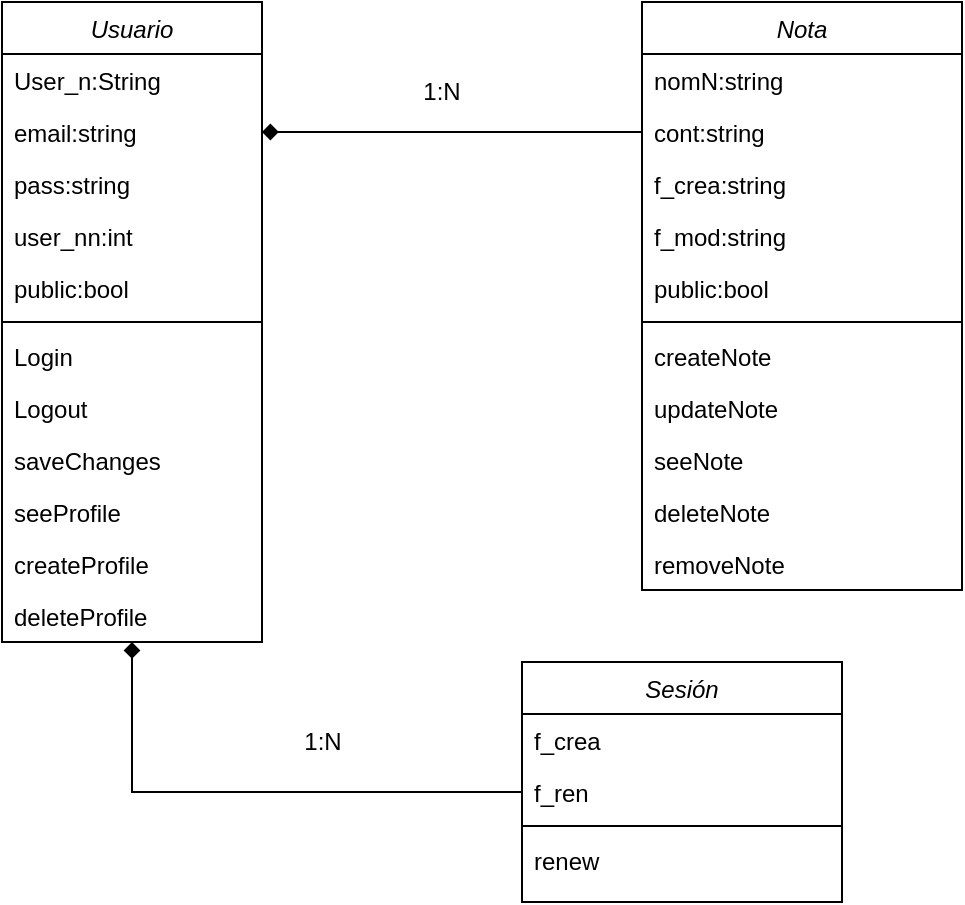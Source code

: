 <mxfile version="15.4.0" type="device"><diagram id="C5RBs43oDa-KdzZeNtuy" name="Page-1"><mxGraphModel dx="526" dy="483" grid="1" gridSize="10" guides="1" tooltips="1" connect="1" arrows="1" fold="1" page="1" pageScale="1" pageWidth="827" pageHeight="1169" math="0" shadow="0"><root><mxCell id="WIyWlLk6GJQsqaUBKTNV-0"/><mxCell id="WIyWlLk6GJQsqaUBKTNV-1" parent="WIyWlLk6GJQsqaUBKTNV-0"/><mxCell id="zkfFHV4jXpPFQw0GAbJ--0" value="Usuario" style="swimlane;fontStyle=2;align=center;verticalAlign=top;childLayout=stackLayout;horizontal=1;startSize=26;horizontalStack=0;resizeParent=1;resizeLast=0;collapsible=1;marginBottom=0;rounded=0;shadow=0;strokeWidth=1;" parent="WIyWlLk6GJQsqaUBKTNV-1" vertex="1"><mxGeometry x="150" y="70" width="130" height="320" as="geometry"><mxRectangle x="230" y="140" width="160" height="26" as="alternateBounds"/></mxGeometry></mxCell><mxCell id="zkfFHV4jXpPFQw0GAbJ--1" value="User_n:String" style="text;align=left;verticalAlign=top;spacingLeft=4;spacingRight=4;overflow=hidden;rotatable=0;points=[[0,0.5],[1,0.5]];portConstraint=eastwest;" parent="zkfFHV4jXpPFQw0GAbJ--0" vertex="1"><mxGeometry y="26" width="130" height="26" as="geometry"/></mxCell><mxCell id="zkfFHV4jXpPFQw0GAbJ--2" value="email:string" style="text;align=left;verticalAlign=top;spacingLeft=4;spacingRight=4;overflow=hidden;rotatable=0;points=[[0,0.5],[1,0.5]];portConstraint=eastwest;rounded=0;shadow=0;html=0;" parent="zkfFHV4jXpPFQw0GAbJ--0" vertex="1"><mxGeometry y="52" width="130" height="26" as="geometry"/></mxCell><mxCell id="zkfFHV4jXpPFQw0GAbJ--3" value="pass:string" style="text;align=left;verticalAlign=top;spacingLeft=4;spacingRight=4;overflow=hidden;rotatable=0;points=[[0,0.5],[1,0.5]];portConstraint=eastwest;rounded=0;shadow=0;html=0;" parent="zkfFHV4jXpPFQw0GAbJ--0" vertex="1"><mxGeometry y="78" width="130" height="26" as="geometry"/></mxCell><mxCell id="J38EjgA6dlvWBe0ntL7q-14" value="user_nn:int" style="text;align=left;verticalAlign=top;spacingLeft=4;spacingRight=4;overflow=hidden;rotatable=0;points=[[0,0.5],[1,0.5]];portConstraint=eastwest;rounded=0;shadow=0;html=0;" parent="zkfFHV4jXpPFQw0GAbJ--0" vertex="1"><mxGeometry y="104" width="130" height="26" as="geometry"/></mxCell><mxCell id="IoV6IowI9AE9-Wzlyh_r-3" value="public:bool" style="text;align=left;verticalAlign=top;spacingLeft=4;spacingRight=4;overflow=hidden;rotatable=0;points=[[0,0.5],[1,0.5]];portConstraint=eastwest;rounded=0;shadow=0;html=0;" vertex="1" parent="zkfFHV4jXpPFQw0GAbJ--0"><mxGeometry y="130" width="130" height="26" as="geometry"/></mxCell><mxCell id="zkfFHV4jXpPFQw0GAbJ--4" value="" style="line;html=1;strokeWidth=1;align=left;verticalAlign=middle;spacingTop=-1;spacingLeft=3;spacingRight=3;rotatable=0;labelPosition=right;points=[];portConstraint=eastwest;" parent="zkfFHV4jXpPFQw0GAbJ--0" vertex="1"><mxGeometry y="156" width="130" height="8" as="geometry"/></mxCell><mxCell id="zkfFHV4jXpPFQw0GAbJ--5" value="Login" style="text;align=left;verticalAlign=top;spacingLeft=4;spacingRight=4;overflow=hidden;rotatable=0;points=[[0,0.5],[1,0.5]];portConstraint=eastwest;" parent="zkfFHV4jXpPFQw0GAbJ--0" vertex="1"><mxGeometry y="164" width="130" height="26" as="geometry"/></mxCell><mxCell id="J38EjgA6dlvWBe0ntL7q-15" value="Logout" style="text;align=left;verticalAlign=top;spacingLeft=4;spacingRight=4;overflow=hidden;rotatable=0;points=[[0,0.5],[1,0.5]];portConstraint=eastwest;" parent="zkfFHV4jXpPFQw0GAbJ--0" vertex="1"><mxGeometry y="190" width="130" height="26" as="geometry"/></mxCell><mxCell id="J38EjgA6dlvWBe0ntL7q-16" value="saveChanges" style="text;align=left;verticalAlign=top;spacingLeft=4;spacingRight=4;overflow=hidden;rotatable=0;points=[[0,0.5],[1,0.5]];portConstraint=eastwest;" parent="zkfFHV4jXpPFQw0GAbJ--0" vertex="1"><mxGeometry y="216" width="130" height="26" as="geometry"/></mxCell><mxCell id="J38EjgA6dlvWBe0ntL7q-17" value="seeProfile" style="text;align=left;verticalAlign=top;spacingLeft=4;spacingRight=4;overflow=hidden;rotatable=0;points=[[0,0.5],[1,0.5]];portConstraint=eastwest;" parent="zkfFHV4jXpPFQw0GAbJ--0" vertex="1"><mxGeometry y="242" width="130" height="26" as="geometry"/></mxCell><mxCell id="J38EjgA6dlvWBe0ntL7q-18" value="createProfile" style="text;align=left;verticalAlign=top;spacingLeft=4;spacingRight=4;overflow=hidden;rotatable=0;points=[[0,0.5],[1,0.5]];portConstraint=eastwest;" parent="zkfFHV4jXpPFQw0GAbJ--0" vertex="1"><mxGeometry y="268" width="130" height="26" as="geometry"/></mxCell><mxCell id="J38EjgA6dlvWBe0ntL7q-19" value="deleteProfile" style="text;align=left;verticalAlign=top;spacingLeft=4;spacingRight=4;overflow=hidden;rotatable=0;points=[[0,0.5],[1,0.5]];portConstraint=eastwest;" parent="zkfFHV4jXpPFQw0GAbJ--0" vertex="1"><mxGeometry y="294" width="130" height="26" as="geometry"/></mxCell><mxCell id="J38EjgA6dlvWBe0ntL7q-0" value="Sesión" style="swimlane;fontStyle=2;align=center;verticalAlign=top;childLayout=stackLayout;horizontal=1;startSize=26;horizontalStack=0;resizeParent=1;resizeLast=0;collapsible=1;marginBottom=0;rounded=0;shadow=0;strokeWidth=1;" parent="WIyWlLk6GJQsqaUBKTNV-1" vertex="1"><mxGeometry x="410" y="400" width="160" height="120" as="geometry"><mxRectangle x="230" y="140" width="160" height="26" as="alternateBounds"/></mxGeometry></mxCell><mxCell id="J38EjgA6dlvWBe0ntL7q-1" value="f_crea" style="text;align=left;verticalAlign=top;spacingLeft=4;spacingRight=4;overflow=hidden;rotatable=0;points=[[0,0.5],[1,0.5]];portConstraint=eastwest;" parent="J38EjgA6dlvWBe0ntL7q-0" vertex="1"><mxGeometry y="26" width="160" height="26" as="geometry"/></mxCell><mxCell id="J38EjgA6dlvWBe0ntL7q-2" value="f_ren" style="text;align=left;verticalAlign=top;spacingLeft=4;spacingRight=4;overflow=hidden;rotatable=0;points=[[0,0.5],[1,0.5]];portConstraint=eastwest;rounded=0;shadow=0;html=0;" parent="J38EjgA6dlvWBe0ntL7q-0" vertex="1"><mxGeometry y="52" width="160" height="26" as="geometry"/></mxCell><mxCell id="J38EjgA6dlvWBe0ntL7q-4" value="" style="line;html=1;strokeWidth=1;align=left;verticalAlign=middle;spacingTop=-1;spacingLeft=3;spacingRight=3;rotatable=0;labelPosition=right;points=[];portConstraint=eastwest;" parent="J38EjgA6dlvWBe0ntL7q-0" vertex="1"><mxGeometry y="78" width="160" height="8" as="geometry"/></mxCell><mxCell id="J38EjgA6dlvWBe0ntL7q-5" value="renew" style="text;align=left;verticalAlign=top;spacingLeft=4;spacingRight=4;overflow=hidden;rotatable=0;points=[[0,0.5],[1,0.5]];portConstraint=eastwest;" parent="J38EjgA6dlvWBe0ntL7q-0" vertex="1"><mxGeometry y="86" width="160" height="26" as="geometry"/></mxCell><mxCell id="J38EjgA6dlvWBe0ntL7q-6" value="Nota" style="swimlane;fontStyle=2;align=center;verticalAlign=top;childLayout=stackLayout;horizontal=1;startSize=26;horizontalStack=0;resizeParent=1;resizeLast=0;collapsible=1;marginBottom=0;rounded=0;shadow=0;strokeWidth=1;" parent="WIyWlLk6GJQsqaUBKTNV-1" vertex="1"><mxGeometry x="470" y="70" width="160" height="294" as="geometry"><mxRectangle x="230" y="140" width="160" height="26" as="alternateBounds"/></mxGeometry></mxCell><mxCell id="J38EjgA6dlvWBe0ntL7q-7" value="nomN:string" style="text;align=left;verticalAlign=top;spacingLeft=4;spacingRight=4;overflow=hidden;rotatable=0;points=[[0,0.5],[1,0.5]];portConstraint=eastwest;" parent="J38EjgA6dlvWBe0ntL7q-6" vertex="1"><mxGeometry y="26" width="160" height="26" as="geometry"/></mxCell><mxCell id="J38EjgA6dlvWBe0ntL7q-8" value="cont:string" style="text;align=left;verticalAlign=top;spacingLeft=4;spacingRight=4;overflow=hidden;rotatable=0;points=[[0,0.5],[1,0.5]];portConstraint=eastwest;rounded=0;shadow=0;html=0;" parent="J38EjgA6dlvWBe0ntL7q-6" vertex="1"><mxGeometry y="52" width="160" height="26" as="geometry"/></mxCell><mxCell id="J38EjgA6dlvWBe0ntL7q-9" value="f_crea:string" style="text;align=left;verticalAlign=top;spacingLeft=4;spacingRight=4;overflow=hidden;rotatable=0;points=[[0,0.5],[1,0.5]];portConstraint=eastwest;rounded=0;shadow=0;html=0;" parent="J38EjgA6dlvWBe0ntL7q-6" vertex="1"><mxGeometry y="78" width="160" height="26" as="geometry"/></mxCell><mxCell id="J38EjgA6dlvWBe0ntL7q-20" value="f_mod:string" style="text;align=left;verticalAlign=top;spacingLeft=4;spacingRight=4;overflow=hidden;rotatable=0;points=[[0,0.5],[1,0.5]];portConstraint=eastwest;rounded=0;shadow=0;html=0;" parent="J38EjgA6dlvWBe0ntL7q-6" vertex="1"><mxGeometry y="104" width="160" height="26" as="geometry"/></mxCell><mxCell id="IoV6IowI9AE9-Wzlyh_r-4" value="public:bool" style="text;align=left;verticalAlign=top;spacingLeft=4;spacingRight=4;overflow=hidden;rotatable=0;points=[[0,0.5],[1,0.5]];portConstraint=eastwest;rounded=0;shadow=0;html=0;" vertex="1" parent="J38EjgA6dlvWBe0ntL7q-6"><mxGeometry y="130" width="160" height="26" as="geometry"/></mxCell><mxCell id="J38EjgA6dlvWBe0ntL7q-10" value="" style="line;html=1;strokeWidth=1;align=left;verticalAlign=middle;spacingTop=-1;spacingLeft=3;spacingRight=3;rotatable=0;labelPosition=right;points=[];portConstraint=eastwest;" parent="J38EjgA6dlvWBe0ntL7q-6" vertex="1"><mxGeometry y="156" width="160" height="8" as="geometry"/></mxCell><mxCell id="J38EjgA6dlvWBe0ntL7q-21" value="createNote" style="text;align=left;verticalAlign=top;spacingLeft=4;spacingRight=4;overflow=hidden;rotatable=0;points=[[0,0.5],[1,0.5]];portConstraint=eastwest;rounded=0;shadow=0;html=0;" parent="J38EjgA6dlvWBe0ntL7q-6" vertex="1"><mxGeometry y="164" width="160" height="26" as="geometry"/></mxCell><mxCell id="J38EjgA6dlvWBe0ntL7q-22" value="updateNote" style="text;align=left;verticalAlign=top;spacingLeft=4;spacingRight=4;overflow=hidden;rotatable=0;points=[[0,0.5],[1,0.5]];portConstraint=eastwest;rounded=0;shadow=0;html=0;" parent="J38EjgA6dlvWBe0ntL7q-6" vertex="1"><mxGeometry y="190" width="160" height="26" as="geometry"/></mxCell><mxCell id="J38EjgA6dlvWBe0ntL7q-23" value="seeNote" style="text;align=left;verticalAlign=top;spacingLeft=4;spacingRight=4;overflow=hidden;rotatable=0;points=[[0,0.5],[1,0.5]];portConstraint=eastwest;rounded=0;shadow=0;html=0;" parent="J38EjgA6dlvWBe0ntL7q-6" vertex="1"><mxGeometry y="216" width="160" height="26" as="geometry"/></mxCell><mxCell id="J38EjgA6dlvWBe0ntL7q-24" value="deleteNote" style="text;align=left;verticalAlign=top;spacingLeft=4;spacingRight=4;overflow=hidden;rotatable=0;points=[[0,0.5],[1,0.5]];portConstraint=eastwest;rounded=0;shadow=0;html=0;" parent="J38EjgA6dlvWBe0ntL7q-6" vertex="1"><mxGeometry y="242" width="160" height="26" as="geometry"/></mxCell><mxCell id="J38EjgA6dlvWBe0ntL7q-25" value="removeNote" style="text;align=left;verticalAlign=top;spacingLeft=4;spacingRight=4;overflow=hidden;rotatable=0;points=[[0,0.5],[1,0.5]];portConstraint=eastwest;rounded=0;shadow=0;html=0;" parent="J38EjgA6dlvWBe0ntL7q-6" vertex="1"><mxGeometry y="268" width="160" height="26" as="geometry"/></mxCell><mxCell id="J38EjgA6dlvWBe0ntL7q-12" style="edgeStyle=orthogonalEdgeStyle;rounded=0;orthogonalLoop=1;jettySize=auto;html=1;exitX=0;exitY=0.5;exitDx=0;exitDy=0;entryX=1;entryY=0.5;entryDx=0;entryDy=0;endArrow=diamond;endFill=1;" parent="WIyWlLk6GJQsqaUBKTNV-1" source="J38EjgA6dlvWBe0ntL7q-8" target="zkfFHV4jXpPFQw0GAbJ--2" edge="1"><mxGeometry relative="1" as="geometry"/></mxCell><mxCell id="IoV6IowI9AE9-Wzlyh_r-0" style="edgeStyle=orthogonalEdgeStyle;rounded=0;orthogonalLoop=1;jettySize=auto;html=1;exitX=0;exitY=0.5;exitDx=0;exitDy=0;entryX=0.5;entryY=1;entryDx=0;entryDy=0;endArrow=diamond;endFill=1;" edge="1" parent="WIyWlLk6GJQsqaUBKTNV-1" source="J38EjgA6dlvWBe0ntL7q-2" target="zkfFHV4jXpPFQw0GAbJ--0"><mxGeometry relative="1" as="geometry"/></mxCell><mxCell id="IoV6IowI9AE9-Wzlyh_r-1" value="1:N" style="text;html=1;strokeColor=none;fillColor=none;align=center;verticalAlign=middle;whiteSpace=wrap;rounded=0;" vertex="1" parent="WIyWlLk6GJQsqaUBKTNV-1"><mxGeometry x="340" y="100" width="60" height="30" as="geometry"/></mxCell><mxCell id="IoV6IowI9AE9-Wzlyh_r-2" value="1:N" style="text;html=1;align=center;verticalAlign=middle;resizable=0;points=[];autosize=1;strokeColor=none;fillColor=none;" vertex="1" parent="WIyWlLk6GJQsqaUBKTNV-1"><mxGeometry x="295" y="430" width="30" height="20" as="geometry"/></mxCell></root></mxGraphModel></diagram></mxfile>